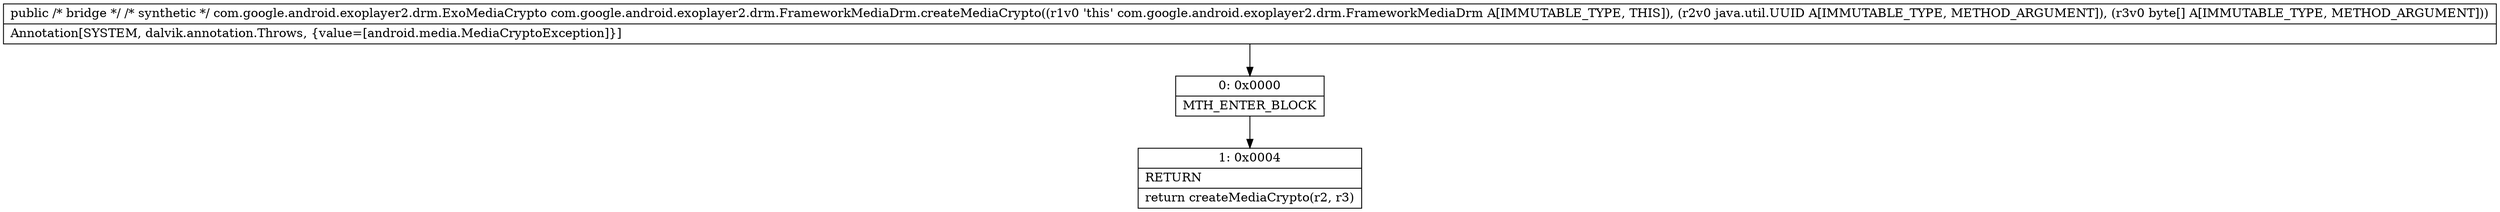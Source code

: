 digraph "CFG forcom.google.android.exoplayer2.drm.FrameworkMediaDrm.createMediaCrypto(Ljava\/util\/UUID;[B)Lcom\/google\/android\/exoplayer2\/drm\/ExoMediaCrypto;" {
Node_0 [shape=record,label="{0\:\ 0x0000|MTH_ENTER_BLOCK\l}"];
Node_1 [shape=record,label="{1\:\ 0x0004|RETURN\l|return createMediaCrypto(r2, r3)\l}"];
MethodNode[shape=record,label="{public \/* bridge *\/ \/* synthetic *\/ com.google.android.exoplayer2.drm.ExoMediaCrypto com.google.android.exoplayer2.drm.FrameworkMediaDrm.createMediaCrypto((r1v0 'this' com.google.android.exoplayer2.drm.FrameworkMediaDrm A[IMMUTABLE_TYPE, THIS]), (r2v0 java.util.UUID A[IMMUTABLE_TYPE, METHOD_ARGUMENT]), (r3v0 byte[] A[IMMUTABLE_TYPE, METHOD_ARGUMENT]))  | Annotation[SYSTEM, dalvik.annotation.Throws, \{value=[android.media.MediaCryptoException]\}]\l}"];
MethodNode -> Node_0;
Node_0 -> Node_1;
}

